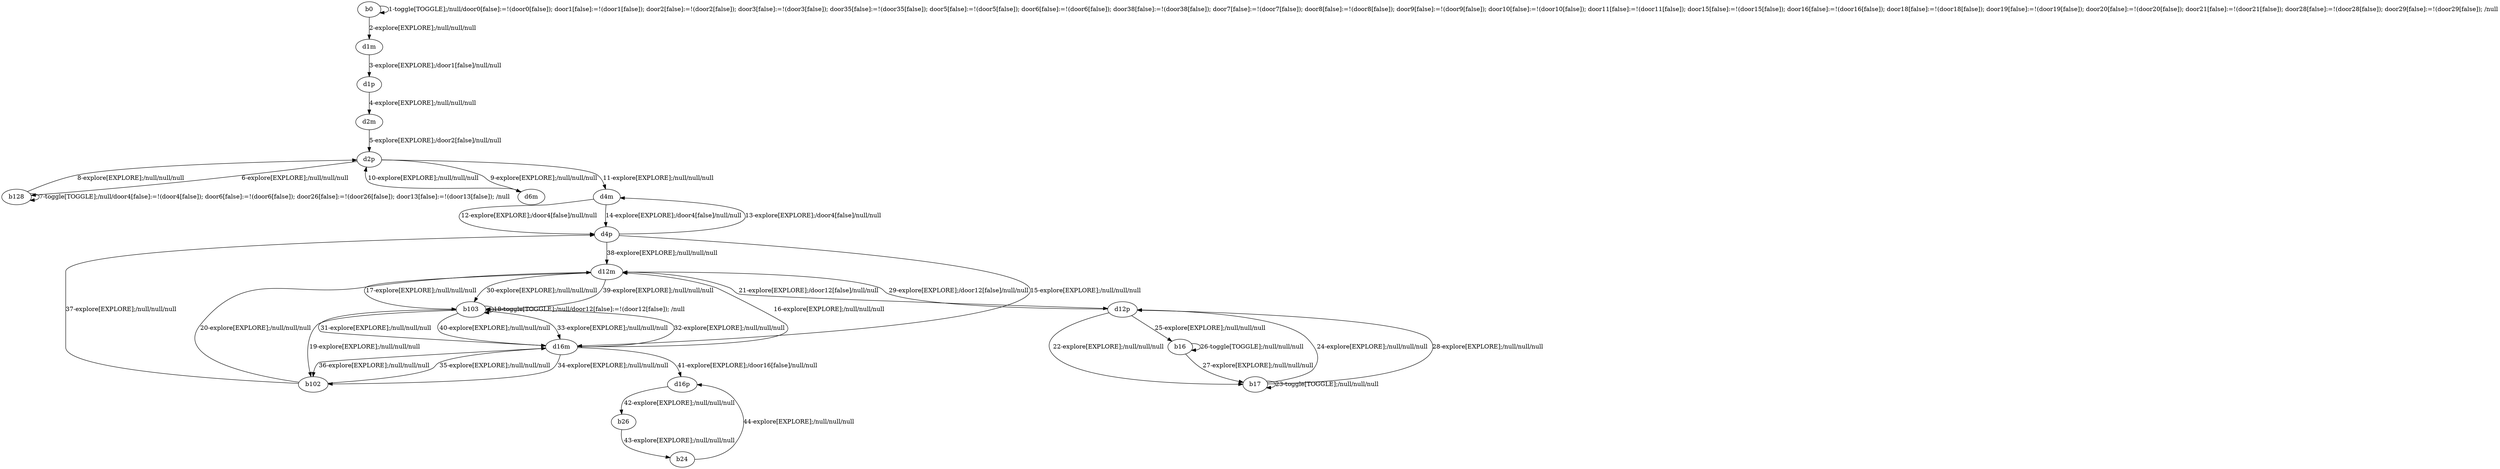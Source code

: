 # Total number of goals covered by this test: 1
# b24 --> d16p

digraph g {
"b0" -> "b0" [label = "1-toggle[TOGGLE];/null/door0[false]:=!(door0[false]); door1[false]:=!(door1[false]); door2[false]:=!(door2[false]); door3[false]:=!(door3[false]); door35[false]:=!(door35[false]); door5[false]:=!(door5[false]); door6[false]:=!(door6[false]); door38[false]:=!(door38[false]); door7[false]:=!(door7[false]); door8[false]:=!(door8[false]); door9[false]:=!(door9[false]); door10[false]:=!(door10[false]); door11[false]:=!(door11[false]); door15[false]:=!(door15[false]); door16[false]:=!(door16[false]); door18[false]:=!(door18[false]); door19[false]:=!(door19[false]); door20[false]:=!(door20[false]); door21[false]:=!(door21[false]); door28[false]:=!(door28[false]); door29[false]:=!(door29[false]); /null"];
"b0" -> "d1m" [label = "2-explore[EXPLORE];/null/null/null"];
"d1m" -> "d1p" [label = "3-explore[EXPLORE];/door1[false]/null/null"];
"d1p" -> "d2m" [label = "4-explore[EXPLORE];/null/null/null"];
"d2m" -> "d2p" [label = "5-explore[EXPLORE];/door2[false]/null/null"];
"d2p" -> "b128" [label = "6-explore[EXPLORE];/null/null/null"];
"b128" -> "b128" [label = "7-toggle[TOGGLE];/null/door4[false]:=!(door4[false]); door6[false]:=!(door6[false]); door26[false]:=!(door26[false]); door13[false]:=!(door13[false]); /null"];
"b128" -> "d2p" [label = "8-explore[EXPLORE];/null/null/null"];
"d2p" -> "d6m" [label = "9-explore[EXPLORE];/null/null/null"];
"d6m" -> "d2p" [label = "10-explore[EXPLORE];/null/null/null"];
"d2p" -> "d4m" [label = "11-explore[EXPLORE];/null/null/null"];
"d4m" -> "d4p" [label = "12-explore[EXPLORE];/door4[false]/null/null"];
"d4p" -> "d4m" [label = "13-explore[EXPLORE];/door4[false]/null/null"];
"d4m" -> "d4p" [label = "14-explore[EXPLORE];/door4[false]/null/null"];
"d4p" -> "d16m" [label = "15-explore[EXPLORE];/null/null/null"];
"d16m" -> "d12m" [label = "16-explore[EXPLORE];/null/null/null"];
"d12m" -> "b103" [label = "17-explore[EXPLORE];/null/null/null"];
"b103" -> "b103" [label = "18-toggle[TOGGLE];/null/door12[false]:=!(door12[false]); /null"];
"b103" -> "b102" [label = "19-explore[EXPLORE];/null/null/null"];
"b102" -> "d12m" [label = "20-explore[EXPLORE];/null/null/null"];
"d12m" -> "d12p" [label = "21-explore[EXPLORE];/door12[false]/null/null"];
"d12p" -> "b17" [label = "22-explore[EXPLORE];/null/null/null"];
"b17" -> "b17" [label = "23-toggle[TOGGLE];/null/null/null"];
"b17" -> "d12p" [label = "24-explore[EXPLORE];/null/null/null"];
"d12p" -> "b16" [label = "25-explore[EXPLORE];/null/null/null"];
"b16" -> "b16" [label = "26-toggle[TOGGLE];/null/null/null"];
"b16" -> "b17" [label = "27-explore[EXPLORE];/null/null/null"];
"b17" -> "d12p" [label = "28-explore[EXPLORE];/null/null/null"];
"d12p" -> "d12m" [label = "29-explore[EXPLORE];/door12[false]/null/null"];
"d12m" -> "b103" [label = "30-explore[EXPLORE];/null/null/null"];
"b103" -> "d16m" [label = "31-explore[EXPLORE];/null/null/null"];
"d16m" -> "b103" [label = "32-explore[EXPLORE];/null/null/null"];
"b103" -> "d16m" [label = "33-explore[EXPLORE];/null/null/null"];
"d16m" -> "b102" [label = "34-explore[EXPLORE];/null/null/null"];
"b102" -> "d16m" [label = "35-explore[EXPLORE];/null/null/null"];
"d16m" -> "b102" [label = "36-explore[EXPLORE];/null/null/null"];
"b102" -> "d4p" [label = "37-explore[EXPLORE];/null/null/null"];
"d4p" -> "d12m" [label = "38-explore[EXPLORE];/null/null/null"];
"d12m" -> "b103" [label = "39-explore[EXPLORE];/null/null/null"];
"b103" -> "d16m" [label = "40-explore[EXPLORE];/null/null/null"];
"d16m" -> "d16p" [label = "41-explore[EXPLORE];/door16[false]/null/null"];
"d16p" -> "b26" [label = "42-explore[EXPLORE];/null/null/null"];
"b26" -> "b24" [label = "43-explore[EXPLORE];/null/null/null"];
"b24" -> "d16p" [label = "44-explore[EXPLORE];/null/null/null"];
}
